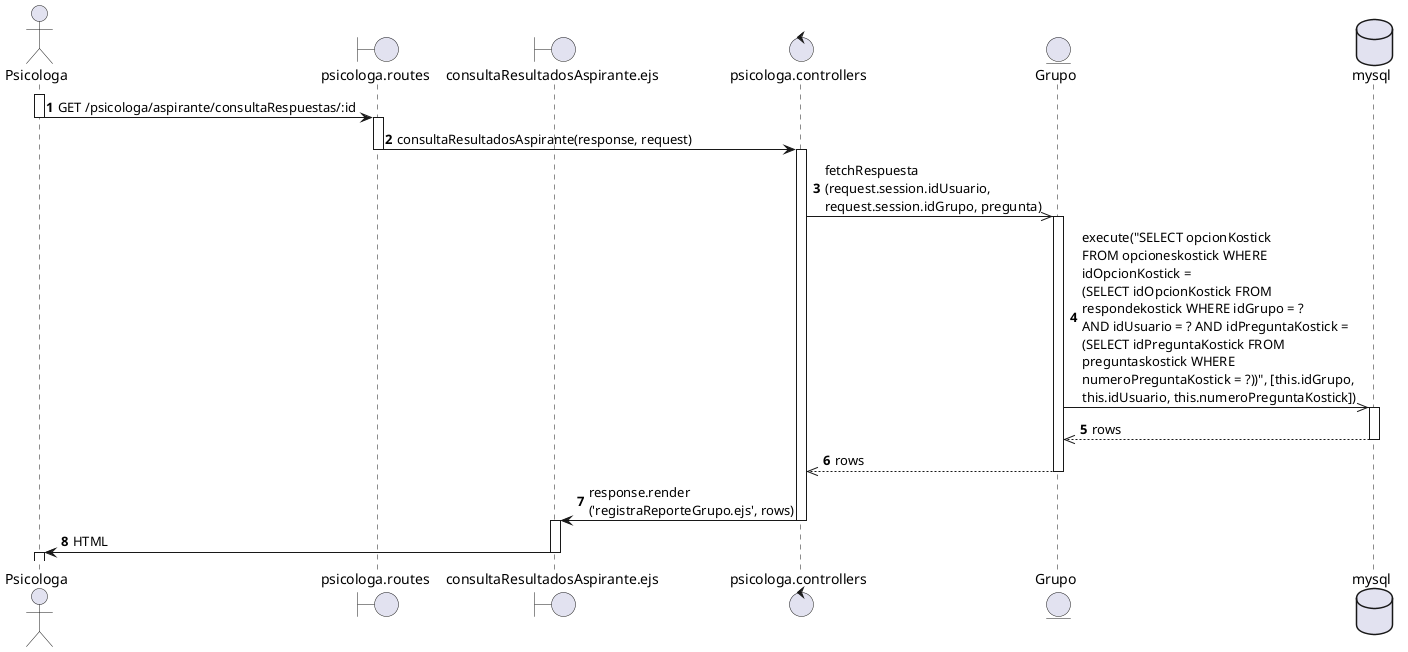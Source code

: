 @startuml consultaResultadosAspirante 5
actor       Psicologa                   as a1
boundary    psicologa.routes            as a2
boundary    consultaResultadosAspirante.ejs  as a3
control     psicologa.controllers       as a4
entity      Grupo                       as g
database    mysql                       as a5


autonumber
activate a1
a1->a2: GET /psicologa/aspirante/consultaRespuestas/:id
deactivate a1
activate a2
a2->a4: consultaResultadosAspirante(response, request)
deactivate a2


activate a4
a4->>g: fetchRespuesta\n(request.session.idUsuario, \nrequest.session.idGrupo, pregunta)
activate g
g->>a5: execute("SELECT opcionKostick \nFROM opcioneskostick WHERE \nidOpcionKostick = \n(SELECT idOpcionKostick FROM \nrespondekostick WHERE idGrupo = ? \nAND idUsuario = ? AND idPreguntaKostick = \n(SELECT idPreguntaKostick FROM \npreguntaskostick WHERE \nnumeroPreguntaKostick = ?))", [this.idGrupo, \nthis.idUsuario, this.numeroPreguntaKostick])
activate a5
a5-->>g: rows
deactivate a5
g-->>a4:rows
deactivate g


a4->a3: response.render\n('registraReporteGrupo.ejs', rows)
deactivate a4
activate a3
a3->a1: HTML
deactivate a3
activate a1
@enduml
